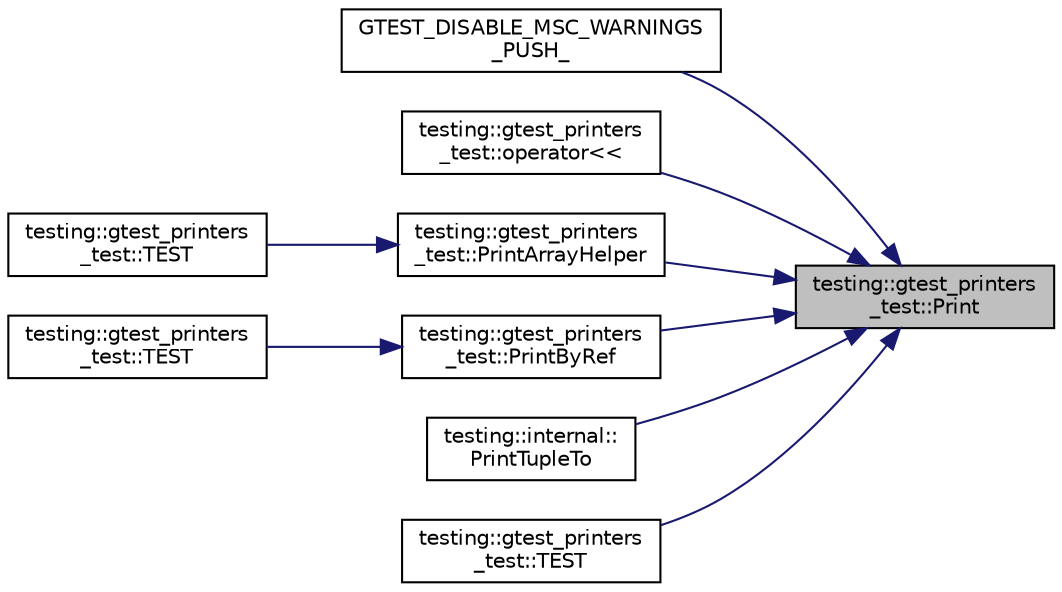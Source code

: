 digraph "testing::gtest_printers_test::Print"
{
 // LATEX_PDF_SIZE
  bgcolor="transparent";
  edge [fontname="Helvetica",fontsize="10",labelfontname="Helvetica",labelfontsize="10"];
  node [fontname="Helvetica",fontsize="10",shape=record];
  rankdir="RL";
  Node1 [label="testing::gtest_printers\l_test::Print",height=0.2,width=0.4,color="black", fillcolor="grey75", style="filled", fontcolor="black",tooltip=" "];
  Node1 -> Node2 [dir="back",color="midnightblue",fontsize="10",style="solid",fontname="Helvetica"];
  Node2 [label="GTEST_DISABLE_MSC_WARNINGS\l_PUSH_",height=0.2,width=0.4,color="black",URL="$gmock-spec-builders_8h.html#a88f79832f9d045112a76e9da8611cc13",tooltip=" "];
  Node1 -> Node3 [dir="back",color="midnightblue",fontsize="10",style="solid",fontname="Helvetica"];
  Node3 [label="testing::gtest_printers\l_test::operator\<\<",height=0.2,width=0.4,color="black",URL="$namespacetesting_1_1gtest__printers__test.html#a1eb0213095e639d357692066e8505887",tooltip=" "];
  Node1 -> Node4 [dir="back",color="midnightblue",fontsize="10",style="solid",fontname="Helvetica"];
  Node4 [label="testing::gtest_printers\l_test::PrintArrayHelper",height=0.2,width=0.4,color="black",URL="$namespacetesting_1_1gtest__printers__test.html#a694f23c5a8c134f0e6e24a412f8d75c1",tooltip=" "];
  Node4 -> Node5 [dir="back",color="midnightblue",fontsize="10",style="solid",fontname="Helvetica"];
  Node5 [label="testing::gtest_printers\l_test::TEST",height=0.2,width=0.4,color="black",URL="$namespacetesting_1_1gtest__printers__test.html#a3845c4717b03cb5ad309c7d9a37acb0a",tooltip=" "];
  Node1 -> Node6 [dir="back",color="midnightblue",fontsize="10",style="solid",fontname="Helvetica"];
  Node6 [label="testing::gtest_printers\l_test::PrintByRef",height=0.2,width=0.4,color="black",URL="$namespacetesting_1_1gtest__printers__test.html#a680e1fd7cfbae100466abe89567a0ee9",tooltip=" "];
  Node6 -> Node7 [dir="back",color="midnightblue",fontsize="10",style="solid",fontname="Helvetica"];
  Node7 [label="testing::gtest_printers\l_test::TEST",height=0.2,width=0.4,color="black",URL="$namespacetesting_1_1gtest__printers__test.html#aeae9b61a9fe582c72580db1466631846",tooltip=" "];
  Node1 -> Node8 [dir="back",color="midnightblue",fontsize="10",style="solid",fontname="Helvetica"];
  Node8 [label="testing::internal::\lPrintTupleTo",height=0.2,width=0.4,color="black",URL="$namespacetesting_1_1internal.html#a3580971ab4571dc9a00f4ed0e17fd777",tooltip=" "];
  Node1 -> Node9 [dir="back",color="midnightblue",fontsize="10",style="solid",fontname="Helvetica"];
  Node9 [label="testing::gtest_printers\l_test::TEST",height=0.2,width=0.4,color="black",URL="$namespacetesting_1_1gtest__printers__test.html#ac79ac1529e754dddbaff5ba108ba3de3",tooltip=" "];
}
